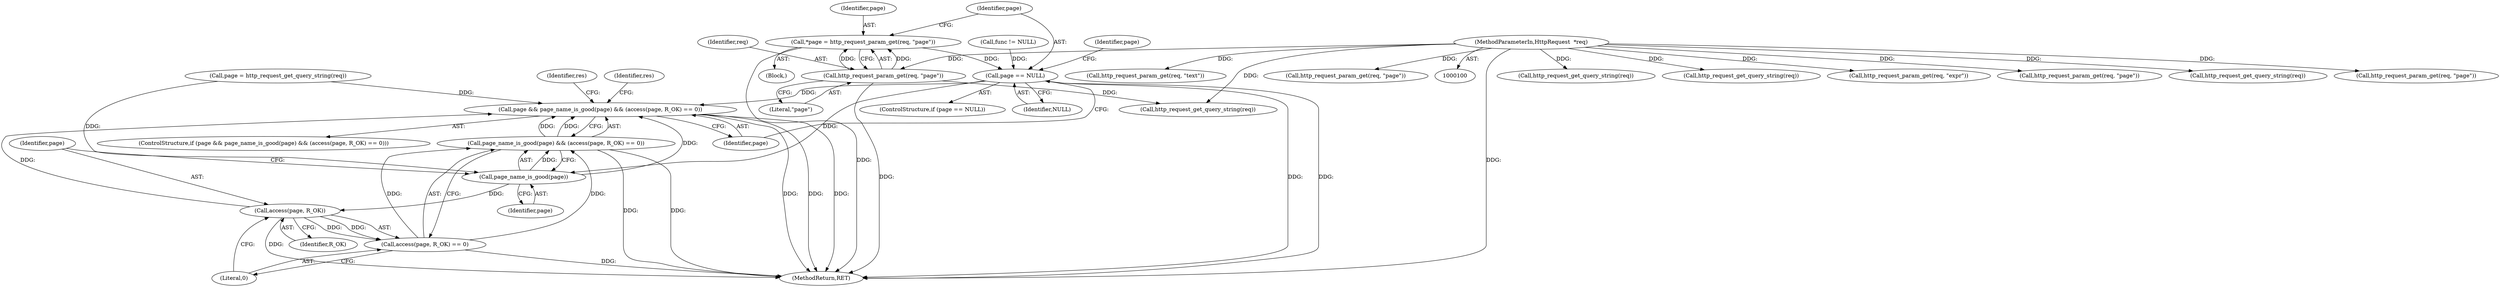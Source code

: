 digraph "0_didiwiki_5e5c796617e1712905dc5462b94bd5e6c08d15ea_0@pointer" {
"1000246" [label="(Call,*page = http_request_param_get(req, \"page\"))"];
"1000248" [label="(Call,http_request_param_get(req, \"page\"))"];
"1000101" [label="(MethodParameterIn,HttpRequest  *req)"];
"1000252" [label="(Call,page == NULL)"];
"1000260" [label="(Call,page && page_name_is_good(page) && (access(page, R_OK) == 0))"];
"1000263" [label="(Call,page_name_is_good(page))"];
"1000262" [label="(Call,page_name_is_good(page) && (access(page, R_OK) == 0))"];
"1000266" [label="(Call,access(page, R_OK))"];
"1000265" [label="(Call,access(page, R_OK) == 0)"];
"1000367" [label="(MethodReturn,RET)"];
"1000307" [label="(Call,http_request_get_query_string(req))"];
"1000263" [label="(Call,page_name_is_good(page))"];
"1000219" [label="(Call,http_request_get_query_string(req))"];
"1000251" [label="(ControlStructure,if (page == NULL))"];
"1000298" [label="(Call,http_request_param_get(req, \"expr\"))"];
"1000261" [label="(Identifier,page)"];
"1000267" [label="(Identifier,page)"];
"1000266" [label="(Call,access(page, R_OK))"];
"1000272" [label="(Identifier,res)"];
"1000182" [label="(Call,http_request_param_get(req, \"page\"))"];
"1000133" [label="(Call,http_request_get_query_string(req))"];
"1000249" [label="(Identifier,req)"];
"1000260" [label="(Call,page && page_name_is_good(page) && (access(page, R_OK) == 0))"];
"1000250" [label="(Literal,\"page\")"];
"1000247" [label="(Identifier,page)"];
"1000255" [label="(Call,page = http_request_get_query_string(req))"];
"1000254" [label="(Identifier,NULL)"];
"1000358" [label="(Identifier,res)"];
"1000265" [label="(Call,access(page, R_OK) == 0)"];
"1000246" [label="(Call,*page = http_request_param_get(req, \"page\"))"];
"1000269" [label="(Literal,0)"];
"1000244" [label="(Block,)"];
"1000124" [label="(Call,http_request_param_get(req, \"page\"))"];
"1000253" [label="(Identifier,page)"];
"1000101" [label="(MethodParameterIn,HttpRequest  *req)"];
"1000257" [label="(Call,http_request_get_query_string(req))"];
"1000175" [label="(Call,http_request_param_get(req, \"text\"))"];
"1000210" [label="(Call,http_request_param_get(req, \"page\"))"];
"1000264" [label="(Identifier,page)"];
"1000256" [label="(Identifier,page)"];
"1000259" [label="(ControlStructure,if (page && page_name_is_good(page) && (access(page, R_OK) == 0)))"];
"1000252" [label="(Call,page == NULL)"];
"1000107" [label="(Call,func != NULL)"];
"1000262" [label="(Call,page_name_is_good(page) && (access(page, R_OK) == 0))"];
"1000268" [label="(Identifier,R_OK)"];
"1000248" [label="(Call,http_request_param_get(req, \"page\"))"];
"1000246" -> "1000244"  [label="AST: "];
"1000246" -> "1000248"  [label="CFG: "];
"1000247" -> "1000246"  [label="AST: "];
"1000248" -> "1000246"  [label="AST: "];
"1000253" -> "1000246"  [label="CFG: "];
"1000246" -> "1000367"  [label="DDG: "];
"1000248" -> "1000246"  [label="DDG: "];
"1000248" -> "1000246"  [label="DDG: "];
"1000246" -> "1000252"  [label="DDG: "];
"1000248" -> "1000250"  [label="CFG: "];
"1000249" -> "1000248"  [label="AST: "];
"1000250" -> "1000248"  [label="AST: "];
"1000248" -> "1000367"  [label="DDG: "];
"1000101" -> "1000248"  [label="DDG: "];
"1000248" -> "1000257"  [label="DDG: "];
"1000101" -> "1000100"  [label="AST: "];
"1000101" -> "1000367"  [label="DDG: "];
"1000101" -> "1000124"  [label="DDG: "];
"1000101" -> "1000133"  [label="DDG: "];
"1000101" -> "1000175"  [label="DDG: "];
"1000101" -> "1000182"  [label="DDG: "];
"1000101" -> "1000210"  [label="DDG: "];
"1000101" -> "1000219"  [label="DDG: "];
"1000101" -> "1000257"  [label="DDG: "];
"1000101" -> "1000298"  [label="DDG: "];
"1000101" -> "1000307"  [label="DDG: "];
"1000252" -> "1000251"  [label="AST: "];
"1000252" -> "1000254"  [label="CFG: "];
"1000253" -> "1000252"  [label="AST: "];
"1000254" -> "1000252"  [label="AST: "];
"1000256" -> "1000252"  [label="CFG: "];
"1000261" -> "1000252"  [label="CFG: "];
"1000252" -> "1000367"  [label="DDG: "];
"1000252" -> "1000367"  [label="DDG: "];
"1000107" -> "1000252"  [label="DDG: "];
"1000252" -> "1000260"  [label="DDG: "];
"1000252" -> "1000263"  [label="DDG: "];
"1000260" -> "1000259"  [label="AST: "];
"1000260" -> "1000261"  [label="CFG: "];
"1000260" -> "1000262"  [label="CFG: "];
"1000261" -> "1000260"  [label="AST: "];
"1000262" -> "1000260"  [label="AST: "];
"1000272" -> "1000260"  [label="CFG: "];
"1000358" -> "1000260"  [label="CFG: "];
"1000260" -> "1000367"  [label="DDG: "];
"1000260" -> "1000367"  [label="DDG: "];
"1000260" -> "1000367"  [label="DDG: "];
"1000266" -> "1000260"  [label="DDG: "];
"1000263" -> "1000260"  [label="DDG: "];
"1000255" -> "1000260"  [label="DDG: "];
"1000262" -> "1000260"  [label="DDG: "];
"1000262" -> "1000260"  [label="DDG: "];
"1000263" -> "1000262"  [label="AST: "];
"1000263" -> "1000264"  [label="CFG: "];
"1000264" -> "1000263"  [label="AST: "];
"1000267" -> "1000263"  [label="CFG: "];
"1000262" -> "1000263"  [label="CFG: "];
"1000263" -> "1000262"  [label="DDG: "];
"1000255" -> "1000263"  [label="DDG: "];
"1000263" -> "1000266"  [label="DDG: "];
"1000262" -> "1000265"  [label="CFG: "];
"1000265" -> "1000262"  [label="AST: "];
"1000262" -> "1000367"  [label="DDG: "];
"1000262" -> "1000367"  [label="DDG: "];
"1000265" -> "1000262"  [label="DDG: "];
"1000265" -> "1000262"  [label="DDG: "];
"1000266" -> "1000265"  [label="AST: "];
"1000266" -> "1000268"  [label="CFG: "];
"1000267" -> "1000266"  [label="AST: "];
"1000268" -> "1000266"  [label="AST: "];
"1000269" -> "1000266"  [label="CFG: "];
"1000266" -> "1000367"  [label="DDG: "];
"1000266" -> "1000265"  [label="DDG: "];
"1000266" -> "1000265"  [label="DDG: "];
"1000265" -> "1000269"  [label="CFG: "];
"1000269" -> "1000265"  [label="AST: "];
"1000265" -> "1000367"  [label="DDG: "];
}
